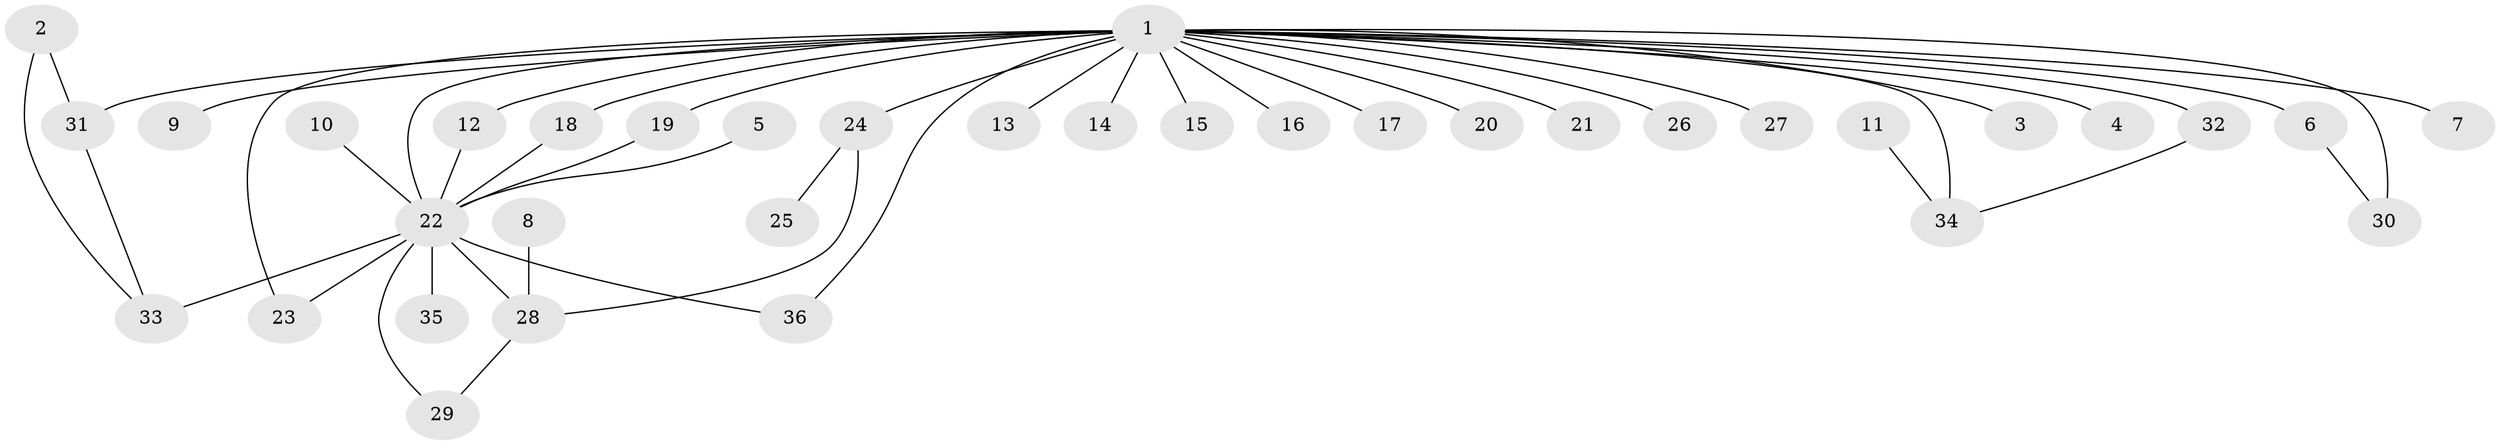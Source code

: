 // original degree distribution, {16: 0.014084507042253521, 23: 0.014084507042253521, 2: 0.16901408450704225, 4: 0.07042253521126761, 3: 0.23943661971830985, 12: 0.014084507042253521, 1: 0.43661971830985913, 5: 0.014084507042253521, 6: 0.028169014084507043}
// Generated by graph-tools (version 1.1) at 2025/26/03/09/25 03:26:07]
// undirected, 36 vertices, 46 edges
graph export_dot {
graph [start="1"]
  node [color=gray90,style=filled];
  1;
  2;
  3;
  4;
  5;
  6;
  7;
  8;
  9;
  10;
  11;
  12;
  13;
  14;
  15;
  16;
  17;
  18;
  19;
  20;
  21;
  22;
  23;
  24;
  25;
  26;
  27;
  28;
  29;
  30;
  31;
  32;
  33;
  34;
  35;
  36;
  1 -- 3 [weight=1.0];
  1 -- 4 [weight=1.0];
  1 -- 6 [weight=1.0];
  1 -- 7 [weight=1.0];
  1 -- 9 [weight=1.0];
  1 -- 12 [weight=1.0];
  1 -- 13 [weight=1.0];
  1 -- 14 [weight=1.0];
  1 -- 15 [weight=1.0];
  1 -- 16 [weight=1.0];
  1 -- 17 [weight=2.0];
  1 -- 18 [weight=1.0];
  1 -- 19 [weight=3.0];
  1 -- 20 [weight=1.0];
  1 -- 21 [weight=1.0];
  1 -- 22 [weight=2.0];
  1 -- 23 [weight=1.0];
  1 -- 24 [weight=2.0];
  1 -- 26 [weight=2.0];
  1 -- 27 [weight=1.0];
  1 -- 30 [weight=2.0];
  1 -- 31 [weight=3.0];
  1 -- 32 [weight=1.0];
  1 -- 34 [weight=1.0];
  1 -- 36 [weight=1.0];
  2 -- 31 [weight=1.0];
  2 -- 33 [weight=1.0];
  5 -- 22 [weight=1.0];
  6 -- 30 [weight=1.0];
  8 -- 28 [weight=1.0];
  10 -- 22 [weight=1.0];
  11 -- 34 [weight=1.0];
  12 -- 22 [weight=1.0];
  18 -- 22 [weight=1.0];
  19 -- 22 [weight=1.0];
  22 -- 23 [weight=1.0];
  22 -- 28 [weight=2.0];
  22 -- 29 [weight=1.0];
  22 -- 33 [weight=2.0];
  22 -- 35 [weight=1.0];
  22 -- 36 [weight=1.0];
  24 -- 25 [weight=1.0];
  24 -- 28 [weight=1.0];
  28 -- 29 [weight=1.0];
  31 -- 33 [weight=1.0];
  32 -- 34 [weight=1.0];
}
